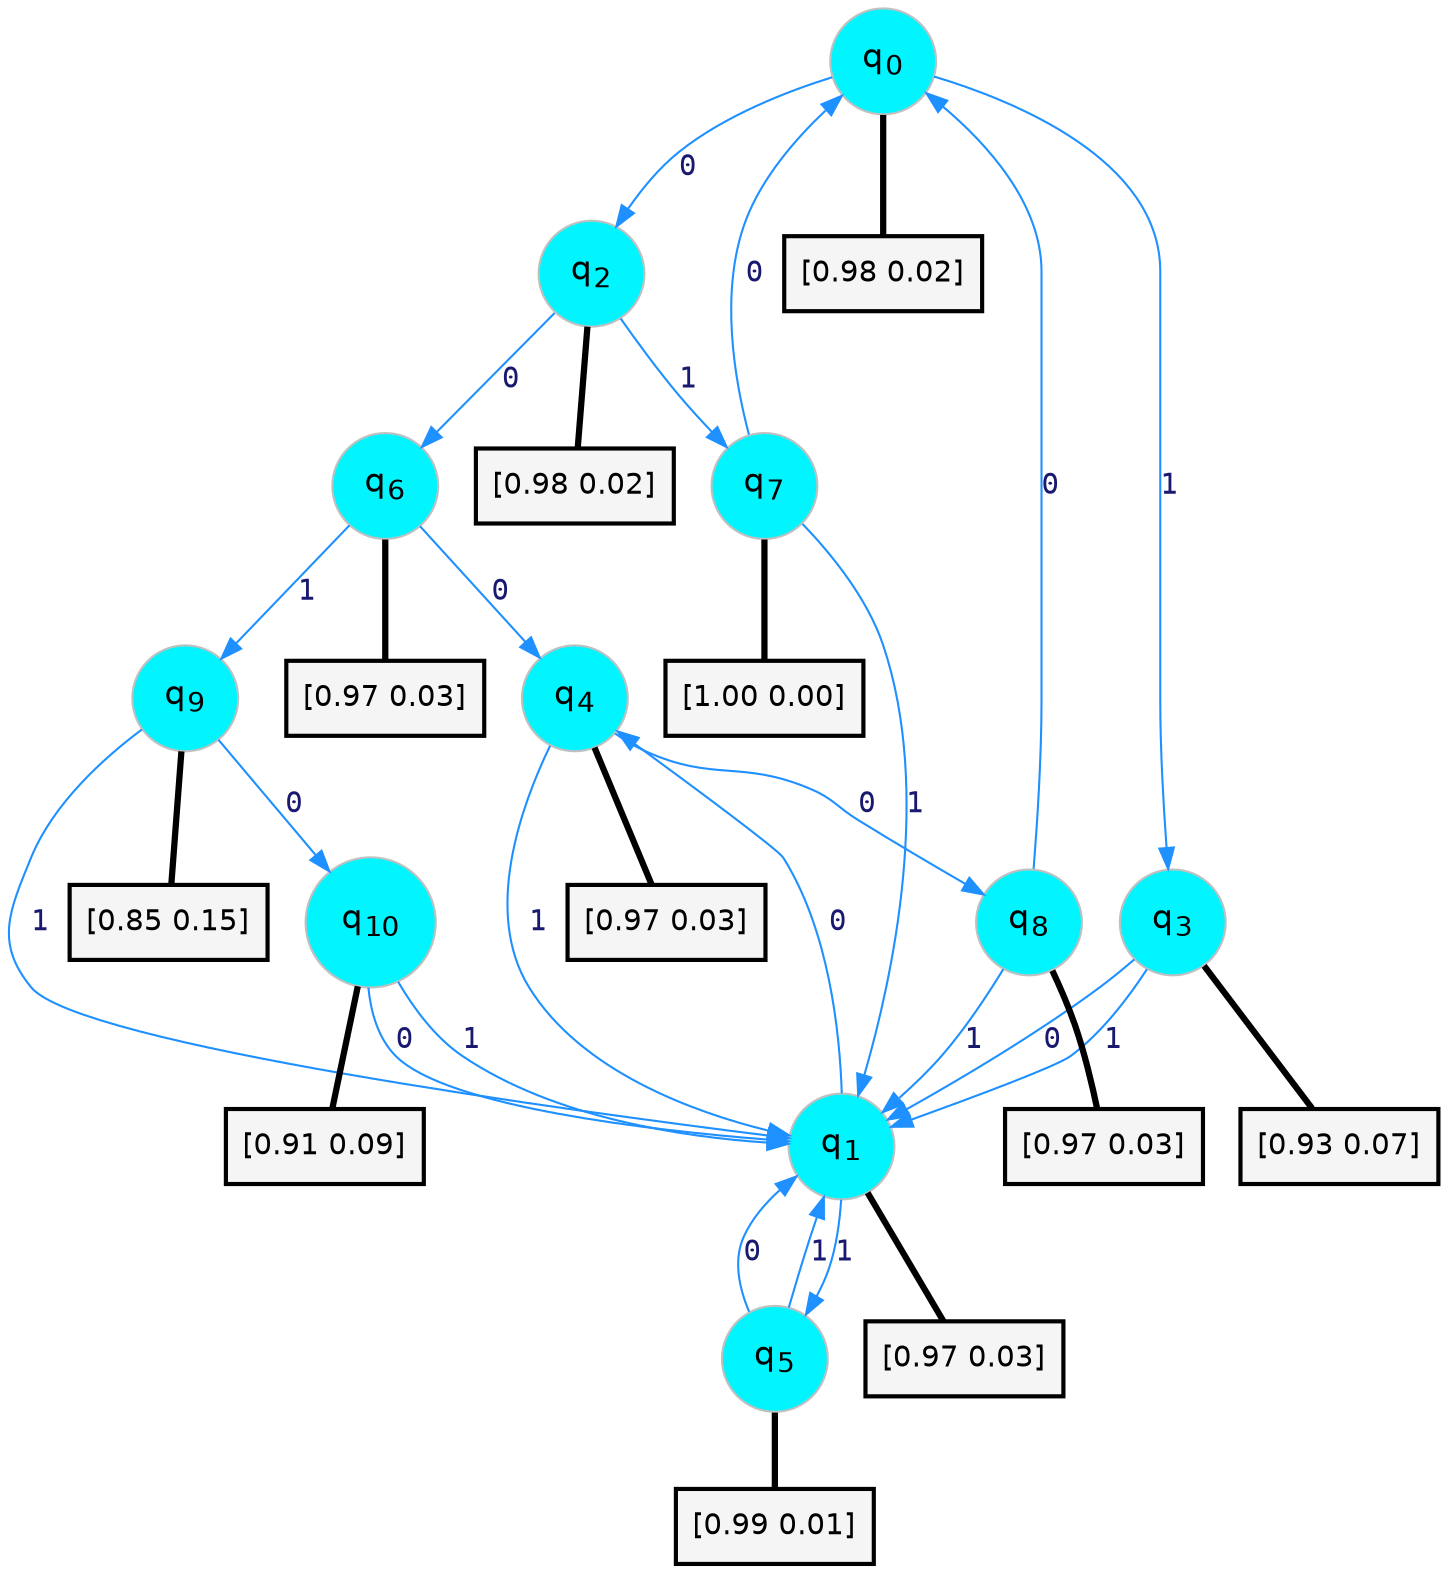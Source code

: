 digraph G {
graph [
bgcolor=transparent, dpi=300, rankdir=TD, size="40,25"];
node [
color=gray, fillcolor=turquoise1, fontcolor=black, fontname=Helvetica, fontsize=16, fontweight=bold, shape=circle, style=filled];
edge [
arrowsize=1, color=dodgerblue1, fontcolor=midnightblue, fontname=courier, fontweight=bold, penwidth=1, style=solid, weight=20];
0[label=<q<SUB>0</SUB>>];
1[label=<q<SUB>1</SUB>>];
2[label=<q<SUB>2</SUB>>];
3[label=<q<SUB>3</SUB>>];
4[label=<q<SUB>4</SUB>>];
5[label=<q<SUB>5</SUB>>];
6[label=<q<SUB>6</SUB>>];
7[label=<q<SUB>7</SUB>>];
8[label=<q<SUB>8</SUB>>];
9[label=<q<SUB>9</SUB>>];
10[label=<q<SUB>10</SUB>>];
11[label="[0.98 0.02]", shape=box,fontcolor=black, fontname=Helvetica, fontsize=14, penwidth=2, fillcolor=whitesmoke,color=black];
12[label="[0.97 0.03]", shape=box,fontcolor=black, fontname=Helvetica, fontsize=14, penwidth=2, fillcolor=whitesmoke,color=black];
13[label="[0.98 0.02]", shape=box,fontcolor=black, fontname=Helvetica, fontsize=14, penwidth=2, fillcolor=whitesmoke,color=black];
14[label="[0.93 0.07]", shape=box,fontcolor=black, fontname=Helvetica, fontsize=14, penwidth=2, fillcolor=whitesmoke,color=black];
15[label="[0.97 0.03]", shape=box,fontcolor=black, fontname=Helvetica, fontsize=14, penwidth=2, fillcolor=whitesmoke,color=black];
16[label="[0.99 0.01]", shape=box,fontcolor=black, fontname=Helvetica, fontsize=14, penwidth=2, fillcolor=whitesmoke,color=black];
17[label="[0.97 0.03]", shape=box,fontcolor=black, fontname=Helvetica, fontsize=14, penwidth=2, fillcolor=whitesmoke,color=black];
18[label="[1.00 0.00]", shape=box,fontcolor=black, fontname=Helvetica, fontsize=14, penwidth=2, fillcolor=whitesmoke,color=black];
19[label="[0.97 0.03]", shape=box,fontcolor=black, fontname=Helvetica, fontsize=14, penwidth=2, fillcolor=whitesmoke,color=black];
20[label="[0.85 0.15]", shape=box,fontcolor=black, fontname=Helvetica, fontsize=14, penwidth=2, fillcolor=whitesmoke,color=black];
21[label="[0.91 0.09]", shape=box,fontcolor=black, fontname=Helvetica, fontsize=14, penwidth=2, fillcolor=whitesmoke,color=black];
0->2 [label=0];
0->3 [label=1];
0->11 [arrowhead=none, penwidth=3,color=black];
1->4 [label=0];
1->5 [label=1];
1->12 [arrowhead=none, penwidth=3,color=black];
2->6 [label=0];
2->7 [label=1];
2->13 [arrowhead=none, penwidth=3,color=black];
3->1 [label=0];
3->1 [label=1];
3->14 [arrowhead=none, penwidth=3,color=black];
4->8 [label=0];
4->1 [label=1];
4->15 [arrowhead=none, penwidth=3,color=black];
5->1 [label=0];
5->1 [label=1];
5->16 [arrowhead=none, penwidth=3,color=black];
6->4 [label=0];
6->9 [label=1];
6->17 [arrowhead=none, penwidth=3,color=black];
7->0 [label=0];
7->1 [label=1];
7->18 [arrowhead=none, penwidth=3,color=black];
8->0 [label=0];
8->1 [label=1];
8->19 [arrowhead=none, penwidth=3,color=black];
9->10 [label=0];
9->1 [label=1];
9->20 [arrowhead=none, penwidth=3,color=black];
10->1 [label=0];
10->1 [label=1];
10->21 [arrowhead=none, penwidth=3,color=black];
}
